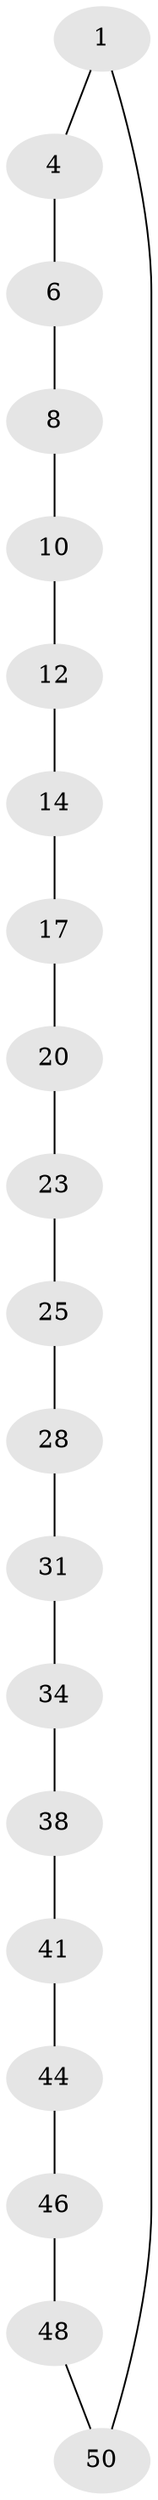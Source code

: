 // original degree distribution, {2: 1.0}
// Generated by graph-tools (version 1.1) at 2025/19/03/04/25 18:19:59]
// undirected, 20 vertices, 20 edges
graph export_dot {
graph [start="1"]
  node [color=gray90,style=filled];
  1 [super="+2"];
  4 [super="+5"];
  6 [super="+7"];
  8 [super="+9"];
  10 [super="+11"];
  12 [super="+13"];
  14 [super="+15"];
  17 [super="+18"];
  20 [super="+21"];
  23 [super="+24"];
  25 [super="+26"];
  28 [super="+29"];
  31 [super="+32"];
  34 [super="+35"];
  38 [super="+39"];
  41 [super="+42"];
  44 [super="+45"];
  46 [super="+47"];
  48 [super="+49"];
  50 [super="+51"];
  1 -- 50;
  1 -- 4;
  4 -- 6;
  6 -- 8;
  8 -- 10;
  10 -- 12;
  12 -- 14;
  14 -- 17;
  17 -- 20;
  20 -- 23;
  23 -- 25;
  25 -- 28;
  28 -- 31;
  31 -- 34;
  34 -- 38;
  38 -- 41;
  41 -- 44;
  44 -- 46;
  46 -- 48;
  48 -- 50;
}

